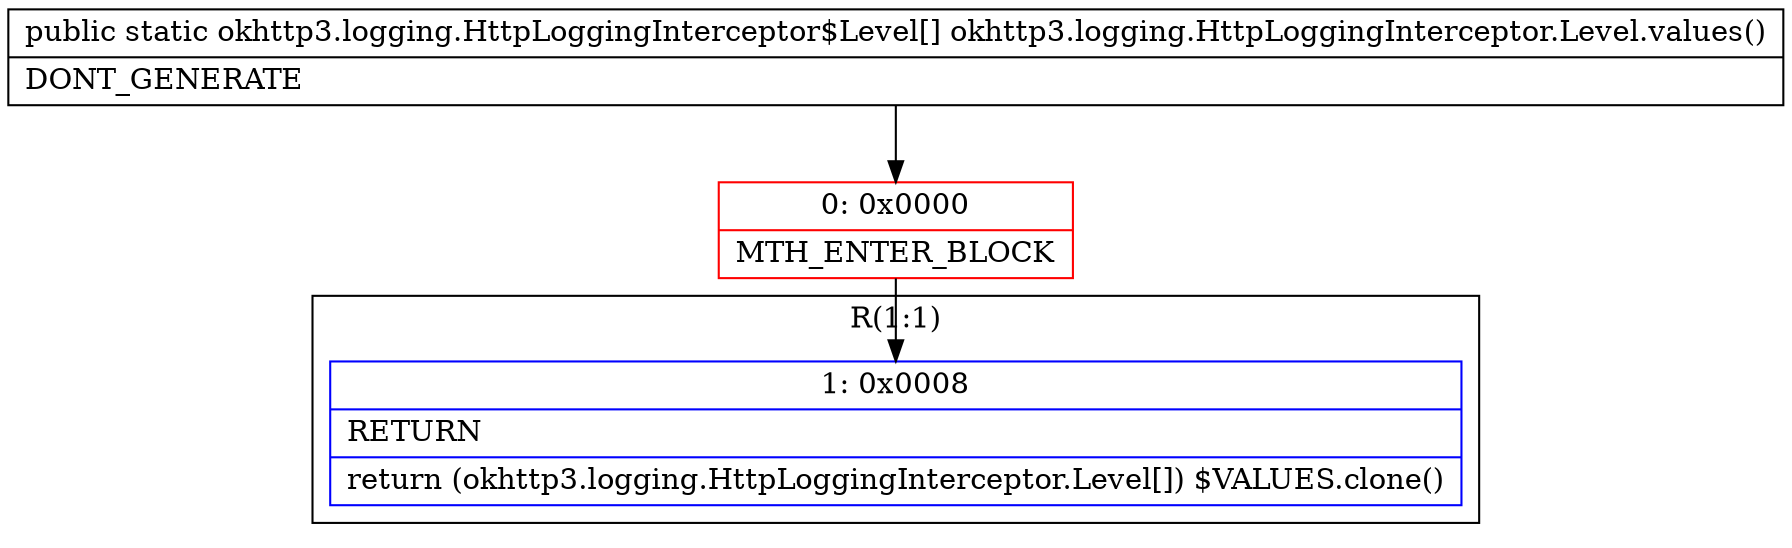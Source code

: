 digraph "CFG forokhttp3.logging.HttpLoggingInterceptor.Level.values()[Lokhttp3\/logging\/HttpLoggingInterceptor$Level;" {
subgraph cluster_Region_560731424 {
label = "R(1:1)";
node [shape=record,color=blue];
Node_1 [shape=record,label="{1\:\ 0x0008|RETURN\l|return (okhttp3.logging.HttpLoggingInterceptor.Level[]) $VALUES.clone()\l}"];
}
Node_0 [shape=record,color=red,label="{0\:\ 0x0000|MTH_ENTER_BLOCK\l}"];
MethodNode[shape=record,label="{public static okhttp3.logging.HttpLoggingInterceptor$Level[] okhttp3.logging.HttpLoggingInterceptor.Level.values()  | DONT_GENERATE\l}"];
MethodNode -> Node_0;
Node_0 -> Node_1;
}

